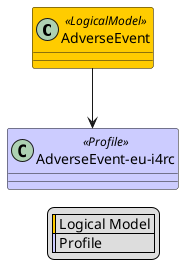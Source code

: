 @startuml
skinparam class {
    BackgroundColor<<LogicalModel>> #FFCC00
    BackgroundColor<<Profile>> #CCCCFF
}
skinparam linetype ortho
legend right
  | <#FFCC00> | Logical Model |
  | <#CCCCFF> | Profile |
endlegend
class "AdverseEvent" <<LogicalModel>> [[StructureDefinition-AdverseEvent.html]]
class "AdverseEvent-eu-i4rc" <<Profile>> [[StructureDefinition-AdverseEvent-eu-i4rc.html]]
"AdverseEvent" --> "AdverseEvent-eu-i4rc"
@enduml